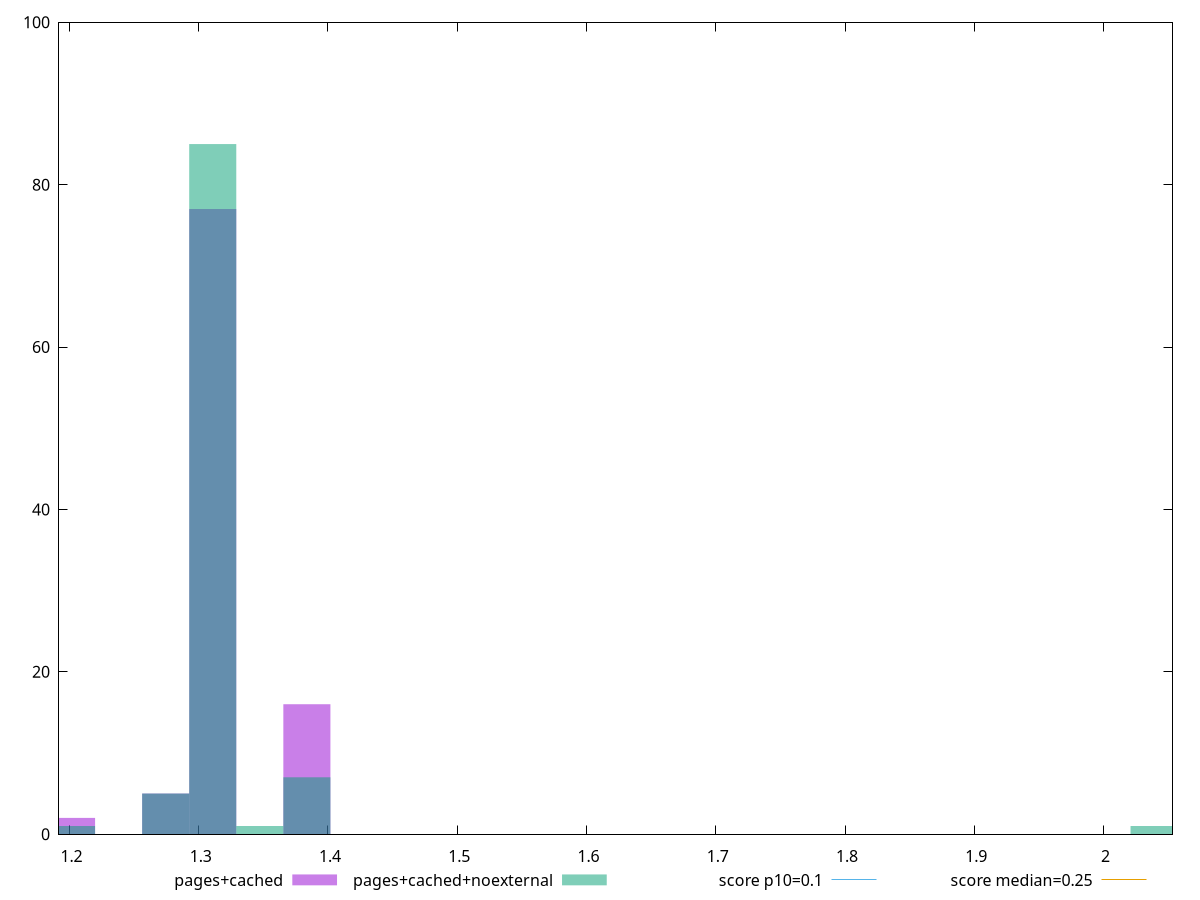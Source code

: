 reset

$pagesCached <<EOF
1.3108373434506926 77
1.2744251950215069 5
1.3836616403090645 16
1.201600898163135 2
EOF

$pagesCachedNoexternal <<EOF
1.3108373434506926 85
2.039080312034411 1
1.2744251950215069 5
1.3836616403090645 7
1.3472494918798785 1
1.201600898163135 1
EOF

set key outside below
set boxwidth 0.03641214842918591
set xrange [1.1918958960639103:2.0533377278645832]
set yrange [0:100]
set trange [0:100]
set style fill transparent solid 0.5 noborder

set parametric
set terminal svg size 640, 500 enhanced background rgb 'white'
set output "reprap/cumulative-layout-shift/comparison/histogram/1_vs_2.svg"

plot $pagesCached title "pages+cached" with boxes, \
     $pagesCachedNoexternal title "pages+cached+noexternal" with boxes, \
     0.1,t title "score p10=0.1", \
     0.25,t title "score median=0.25"

reset
